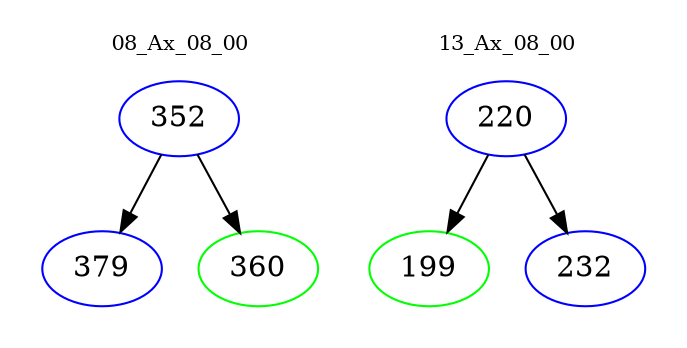 digraph{
subgraph cluster_0 {
color = white
label = "08_Ax_08_00";
fontsize=10;
T0_352 [label="352", color="blue"]
T0_352 -> T0_379 [color="black"]
T0_379 [label="379", color="blue"]
T0_352 -> T0_360 [color="black"]
T0_360 [label="360", color="green"]
}
subgraph cluster_1 {
color = white
label = "13_Ax_08_00";
fontsize=10;
T1_220 [label="220", color="blue"]
T1_220 -> T1_199 [color="black"]
T1_199 [label="199", color="green"]
T1_220 -> T1_232 [color="black"]
T1_232 [label="232", color="blue"]
}
}
